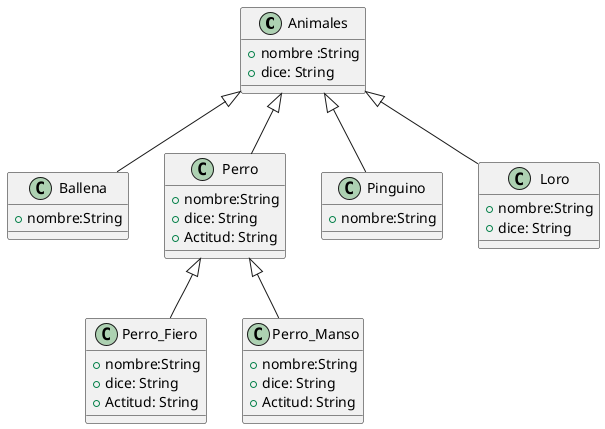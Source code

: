 @startuml
class Animales {
+ nombre :String
+ dice: String
}
class Ballena {
+ nombre:String
}
class Perro {
+ nombre:String
+ dice: String
+ Actitud: String
}
class Pinguino {
+ nombre:String
}
class Loro {
+ nombre:String
+ dice: String
}
class Perro_Fiero {
+ nombre:String
+ dice: String
+ Actitud: String
}
class Perro_Manso {
+ nombre:String
+ dice: String
+ Actitud: String
}

Animales <|-- Perro
Animales <|-- Pinguino
Animales <|-- Ballena
Animales <|-- Loro
Perro <|-- Perro_Fiero
Perro <|-- Perro_Manso

@enduml